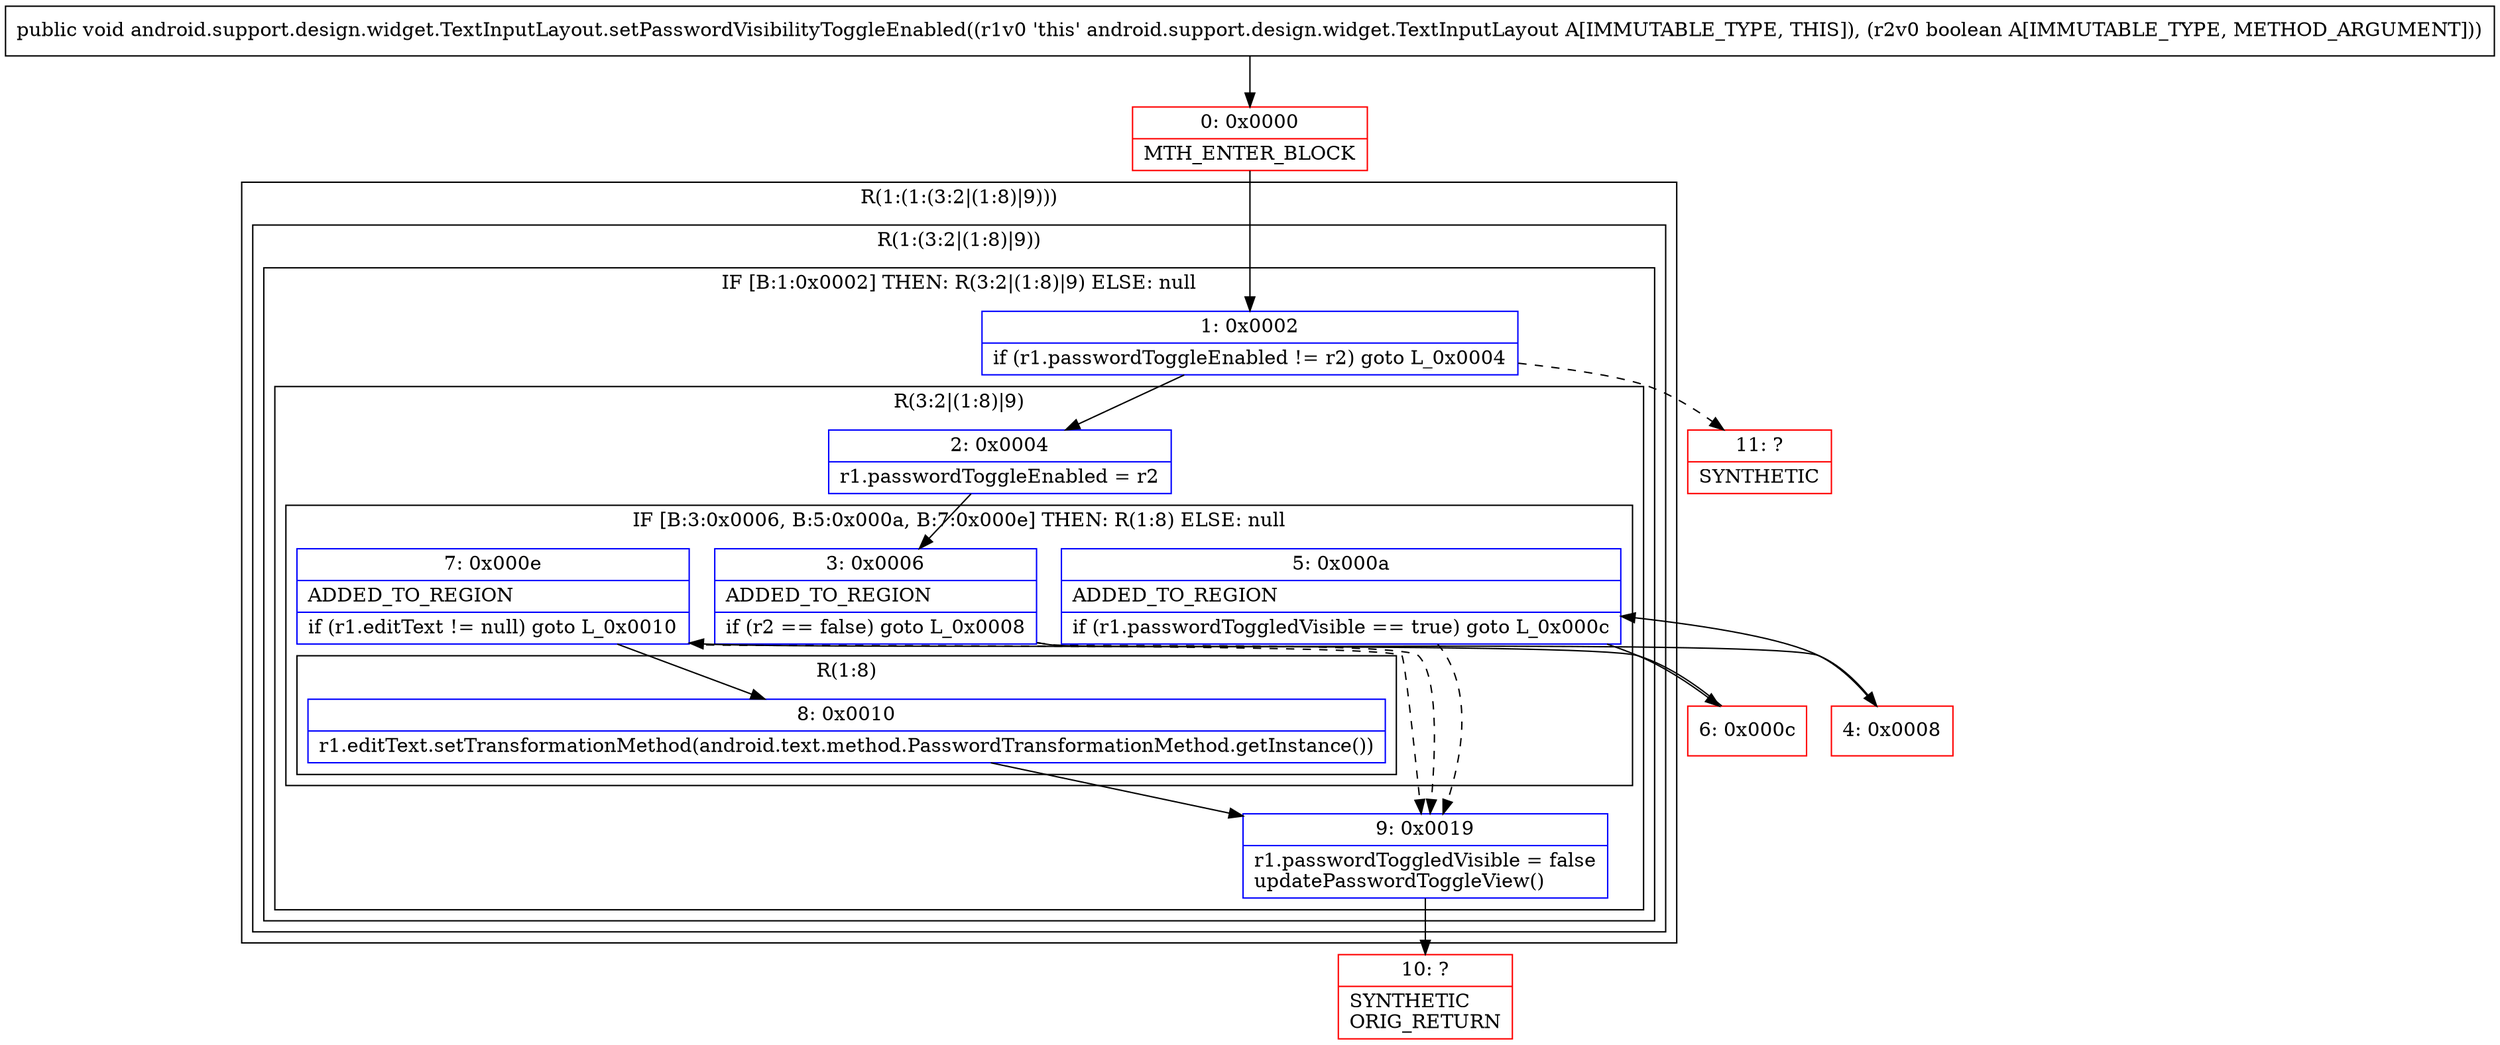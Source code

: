 digraph "CFG forandroid.support.design.widget.TextInputLayout.setPasswordVisibilityToggleEnabled(Z)V" {
subgraph cluster_Region_146298027 {
label = "R(1:(1:(3:2|(1:8)|9)))";
node [shape=record,color=blue];
subgraph cluster_Region_452709430 {
label = "R(1:(3:2|(1:8)|9))";
node [shape=record,color=blue];
subgraph cluster_IfRegion_506537688 {
label = "IF [B:1:0x0002] THEN: R(3:2|(1:8)|9) ELSE: null";
node [shape=record,color=blue];
Node_1 [shape=record,label="{1\:\ 0x0002|if (r1.passwordToggleEnabled != r2) goto L_0x0004\l}"];
subgraph cluster_Region_79069543 {
label = "R(3:2|(1:8)|9)";
node [shape=record,color=blue];
Node_2 [shape=record,label="{2\:\ 0x0004|r1.passwordToggleEnabled = r2\l}"];
subgraph cluster_IfRegion_1315016790 {
label = "IF [B:3:0x0006, B:5:0x000a, B:7:0x000e] THEN: R(1:8) ELSE: null";
node [shape=record,color=blue];
Node_3 [shape=record,label="{3\:\ 0x0006|ADDED_TO_REGION\l|if (r2 == false) goto L_0x0008\l}"];
Node_5 [shape=record,label="{5\:\ 0x000a|ADDED_TO_REGION\l|if (r1.passwordToggledVisible == true) goto L_0x000c\l}"];
Node_7 [shape=record,label="{7\:\ 0x000e|ADDED_TO_REGION\l|if (r1.editText != null) goto L_0x0010\l}"];
subgraph cluster_Region_171929552 {
label = "R(1:8)";
node [shape=record,color=blue];
Node_8 [shape=record,label="{8\:\ 0x0010|r1.editText.setTransformationMethod(android.text.method.PasswordTransformationMethod.getInstance())\l}"];
}
}
Node_9 [shape=record,label="{9\:\ 0x0019|r1.passwordToggledVisible = false\lupdatePasswordToggleView()\l}"];
}
}
}
}
Node_0 [shape=record,color=red,label="{0\:\ 0x0000|MTH_ENTER_BLOCK\l}"];
Node_4 [shape=record,color=red,label="{4\:\ 0x0008}"];
Node_6 [shape=record,color=red,label="{6\:\ 0x000c}"];
Node_10 [shape=record,color=red,label="{10\:\ ?|SYNTHETIC\lORIG_RETURN\l}"];
Node_11 [shape=record,color=red,label="{11\:\ ?|SYNTHETIC\l}"];
MethodNode[shape=record,label="{public void android.support.design.widget.TextInputLayout.setPasswordVisibilityToggleEnabled((r1v0 'this' android.support.design.widget.TextInputLayout A[IMMUTABLE_TYPE, THIS]), (r2v0 boolean A[IMMUTABLE_TYPE, METHOD_ARGUMENT])) }"];
MethodNode -> Node_0;
Node_1 -> Node_2;
Node_1 -> Node_11[style=dashed];
Node_2 -> Node_3;
Node_3 -> Node_4;
Node_3 -> Node_9[style=dashed];
Node_5 -> Node_6;
Node_5 -> Node_9[style=dashed];
Node_7 -> Node_8;
Node_7 -> Node_9[style=dashed];
Node_8 -> Node_9;
Node_9 -> Node_10;
Node_0 -> Node_1;
Node_4 -> Node_5;
Node_6 -> Node_7;
}

